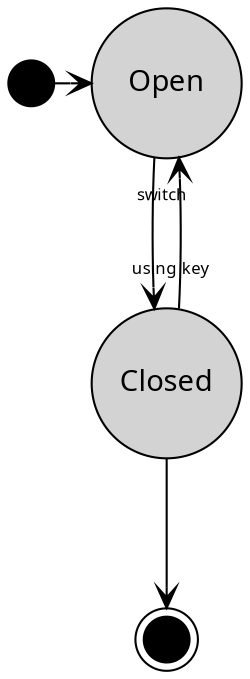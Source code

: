 digraph G {
    graph [rankdir = TD];
    ranksep = 1

    start [
           shape = "circle"
          height = 0.3
           style = filled
       fillcolor = black
       fixedsize = true
           label = ""
    ];

    node [
           shape = "circle"
          height = 1
           style = "filled"
       fillcolor = "lightgrey"
        fontname = "jd"
    ];
    N2 [ label = "Open" ]
    N4 [ label = "Closed" ]

    end [
           shape = "doublecircle"
          height = 0.3
           style = filled
       fillcolor = black
       fixedsize = true
           label = ""
    ];

    edge [
               shape = "edge"
                 dir = "both"
               style = "solid"
           arrowtail = "none"
           arrowhead = "vee"
           taillabel = ""
           headlabel = ""
       labeldistance = 2
            fontsize = 8
            fontname = "jd"
    ];

    start -> N2 [constraint=false]
    N2 -> N4 [ headlabel = "using key"]
    N4 -> N2 [ headlabel = "switch"]
    N4 -> end
}